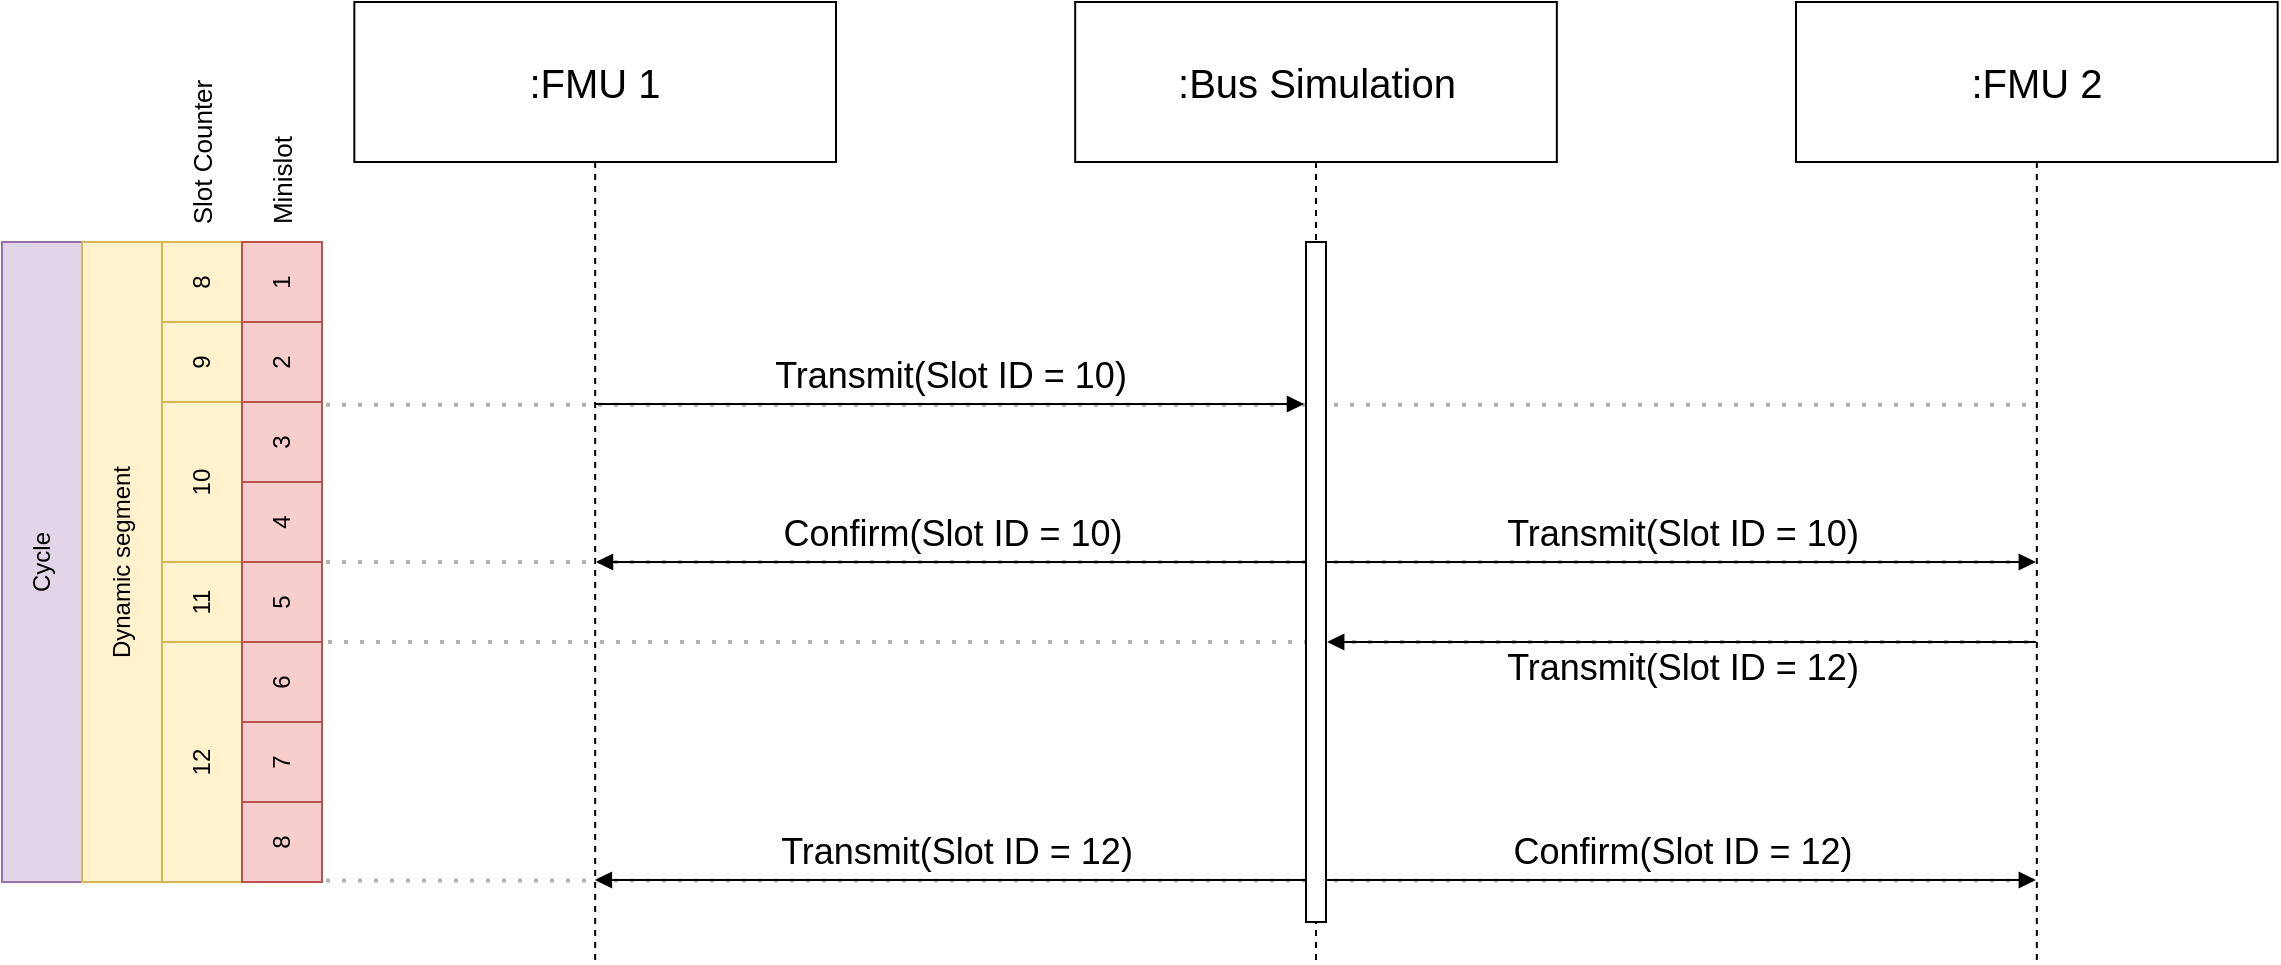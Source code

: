 <mxfile version="24.2.7" type="device">
  <diagram name="Page-1" id="dLMWYPuGLznFX2xjgWWH">
    <mxGraphModel dx="-2398" dy="-523" grid="1" gridSize="10" guides="1" tooltips="1" connect="1" arrows="1" fold="1" page="1" pageScale="1" pageWidth="850" pageHeight="1100" math="0" shadow="0">
      <root>
        <mxCell id="0" />
        <mxCell id="1" parent="0" />
        <mxCell id="OjjuWikgPptvA0j9m3rI-25" value="" style="endArrow=none;dashed=1;html=1;dashPattern=1 3;strokeWidth=2;rounded=0;exitX=1;exitY=1;exitDx=0;exitDy=0;fillColor=#f5f5f5;strokeColor=#B3B3B3;movable=1;resizable=1;rotatable=1;deletable=1;editable=1;locked=0;connectable=1;" parent="1" edge="1">
          <mxGeometry width="50" height="50" relative="1" as="geometry">
            <mxPoint x="3611" y="2250" as="sourcePoint" />
            <mxPoint x="4490.915" y="2250" as="targetPoint" />
          </mxGeometry>
        </mxCell>
        <mxCell id="F0TkgjP5yhH61yWifVZr-1" value="" style="endArrow=none;dashed=1;html=1;dashPattern=1 3;strokeWidth=2;rounded=0;exitX=1;exitY=1;exitDx=0;exitDy=0;fillColor=#f5f5f5;strokeColor=#B3B3B3;movable=1;resizable=1;rotatable=1;deletable=1;editable=1;locked=0;connectable=1;" parent="1" edge="1">
          <mxGeometry width="50" height="50" relative="1" as="geometry">
            <mxPoint x="3612" y="2290" as="sourcePoint" />
            <mxPoint x="4491.915" y="2290" as="targetPoint" />
          </mxGeometry>
        </mxCell>
        <mxCell id="OjjuWikgPptvA0j9m3rI-36" value="" style="endArrow=none;dashed=1;html=1;dashPattern=1 3;strokeWidth=2;rounded=0;exitX=1;exitY=0;exitDx=0;exitDy=0;fillColor=#f5f5f5;strokeColor=#B3B3B3;movable=1;resizable=1;rotatable=1;deletable=1;editable=1;locked=0;connectable=1;" parent="1" edge="1">
          <mxGeometry width="50" height="50" relative="1" as="geometry">
            <mxPoint x="3611" y="2171.33" as="sourcePoint" />
            <mxPoint x="4490.915" y="2171.33" as="targetPoint" />
          </mxGeometry>
        </mxCell>
        <mxCell id="OjjuWikgPptvA0j9m3rI-24" value="" style="endArrow=none;dashed=1;html=1;dashPattern=1 3;strokeWidth=2;rounded=0;exitX=1;exitY=1;exitDx=0;exitDy=0;fillColor=#f5f5f5;strokeColor=#B3B3B3;movable=1;resizable=1;rotatable=1;deletable=1;editable=1;locked=0;connectable=1;" parent="1" edge="1">
          <mxGeometry width="50" height="50" relative="1" as="geometry">
            <mxPoint x="3611" y="2409.23" as="sourcePoint" />
            <mxPoint x="4491" y="2409.23" as="targetPoint" />
          </mxGeometry>
        </mxCell>
        <mxCell id="OjjuWikgPptvA0j9m3rI-26" value="&lt;font style=&quot;font-size: 20px;&quot;&gt;:FMU 1&lt;/font&gt;" style="shape=umlLifeline;perimeter=lifelinePerimeter;whiteSpace=wrap;html=1;container=1;dropTarget=0;collapsible=0;recursiveResize=0;outlineConnect=0;portConstraint=eastwest;newEdgeStyle={&quot;curved&quot;:0,&quot;rounded&quot;:0};size=80;" parent="1" vertex="1">
          <mxGeometry x="3649.17" y="1970" width="240.83" height="480" as="geometry" />
        </mxCell>
        <mxCell id="OjjuWikgPptvA0j9m3rI-27" value="&lt;font style=&quot;font-size: 20px;&quot;&gt;:FMU 2&lt;/font&gt;" style="shape=umlLifeline;perimeter=lifelinePerimeter;whiteSpace=wrap;html=1;container=1;dropTarget=0;collapsible=0;recursiveResize=0;outlineConnect=0;portConstraint=eastwest;newEdgeStyle={&quot;curved&quot;:0,&quot;rounded&quot;:0};size=80;" parent="1" vertex="1">
          <mxGeometry x="4370" y="1970" width="240.83" height="480" as="geometry" />
        </mxCell>
        <mxCell id="OjjuWikgPptvA0j9m3rI-31" value="&lt;font style=&quot;font-size: 18px;&quot;&gt;Transmit(Slot ID = 10)&lt;/font&gt;" style="html=1;verticalAlign=bottom;endArrow=block;curved=0;rounded=0;" parent="1" source="OjjuWikgPptvA0j9m3rI-26" edge="1">
          <mxGeometry x="0.001" width="80" relative="1" as="geometry">
            <mxPoint x="3773.344" y="2171" as="sourcePoint" />
            <mxPoint x="4124" y="2171" as="targetPoint" />
            <Array as="points" />
            <mxPoint as="offset" />
          </mxGeometry>
        </mxCell>
        <mxCell id="OjjuWikgPptvA0j9m3rI-32" value="&lt;font style=&quot;font-size: 18px;&quot;&gt;Transmit(Slot ID = 12)&lt;/font&gt;" style="html=1;verticalAlign=bottom;endArrow=block;curved=0;rounded=0;" parent="1" edge="1">
          <mxGeometry x="-0.002" y="27" width="80" relative="1" as="geometry">
            <mxPoint x="4489.915" y="2290" as="sourcePoint" />
            <mxPoint x="4135.59" y="2290" as="targetPoint" />
            <Array as="points" />
            <mxPoint as="offset" />
          </mxGeometry>
        </mxCell>
        <mxCell id="OjjuWikgPptvA0j9m3rI-34" value="Cycle" style="rounded=0;whiteSpace=wrap;html=1;fillColor=#e1d5e7;strokeColor=#9673a6;horizontal=0;" parent="1" vertex="1">
          <mxGeometry x="3473" y="2090" width="40" height="320" as="geometry" />
        </mxCell>
        <mxCell id="OjjuWikgPptvA0j9m3rI-35" value="Dynamic segment" style="rounded=0;whiteSpace=wrap;html=1;fillColor=#fff2cc;strokeColor=#d6b656;horizontal=0;" parent="1" vertex="1">
          <mxGeometry x="3513" y="2090" width="40" height="320" as="geometry" />
        </mxCell>
        <mxCell id="OjjuWikgPptvA0j9m3rI-37" value="" style="ellipse;whiteSpace=wrap;html=1;align=center;aspect=fixed;fillColor=none;strokeColor=none;resizable=0;perimeter=centerPerimeter;rotatable=0;allowArrows=0;points=[];outlineConnect=1;" parent="1" vertex="1">
          <mxGeometry x="4190" y="2290" width="10" height="10" as="geometry" />
        </mxCell>
        <mxCell id="OjjuWikgPptvA0j9m3rI-38" value="8" style="rounded=0;whiteSpace=wrap;html=1;fillColor=#fff2cc;strokeColor=#d6b656;horizontal=0;" parent="1" vertex="1">
          <mxGeometry x="3553" y="2090" width="40" height="40" as="geometry" />
        </mxCell>
        <mxCell id="OjjuWikgPptvA0j9m3rI-39" value="9" style="rounded=0;whiteSpace=wrap;html=1;fillColor=#fff2cc;strokeColor=#d6b656;horizontal=0;" parent="1" vertex="1">
          <mxGeometry x="3553" y="2130" width="40" height="40" as="geometry" />
        </mxCell>
        <mxCell id="OjjuWikgPptvA0j9m3rI-40" value="10" style="rounded=0;whiteSpace=wrap;html=1;fillColor=#fff2cc;strokeColor=#d6b656;horizontal=0;" parent="1" vertex="1">
          <mxGeometry x="3553" y="2170" width="40" height="80" as="geometry" />
        </mxCell>
        <mxCell id="OjjuWikgPptvA0j9m3rI-41" value="11" style="rounded=0;whiteSpace=wrap;html=1;fillColor=#fff2cc;strokeColor=#d6b656;horizontal=0;" parent="1" vertex="1">
          <mxGeometry x="3553" y="2250" width="40" height="40" as="geometry" />
        </mxCell>
        <mxCell id="OjjuWikgPptvA0j9m3rI-42" value="12" style="rounded=0;whiteSpace=wrap;html=1;fillColor=#fff2cc;strokeColor=#d6b656;horizontal=0;" parent="1" vertex="1">
          <mxGeometry x="3553" y="2290" width="40" height="120" as="geometry" />
        </mxCell>
        <mxCell id="OjjuWikgPptvA0j9m3rI-45" value="&lt;font style=&quot;font-size: 18px;&quot;&gt;Transmit(Slot ID = 10)&lt;/font&gt;" style="html=1;verticalAlign=bottom;endArrow=block;curved=0;rounded=0;" parent="1" source="OjjuWikgPptvA0j9m3rI-29" edge="1">
          <mxGeometry x="0.001" width="80" relative="1" as="geometry">
            <mxPoint x="4129.736" y="2250" as="sourcePoint" />
            <mxPoint x="4489.915" y="2250" as="targetPoint" />
            <Array as="points" />
            <mxPoint as="offset" />
          </mxGeometry>
        </mxCell>
        <mxCell id="OjjuWikgPptvA0j9m3rI-46" value="&lt;font style=&quot;font-size: 18px;&quot;&gt;Transmit(Slot ID = 12)&lt;/font&gt;" style="html=1;verticalAlign=bottom;endArrow=block;curved=0;rounded=0;" parent="1" edge="1">
          <mxGeometry width="80" relative="1" as="geometry">
            <mxPoint x="4129.86" y="2409" as="sourcePoint" />
            <mxPoint x="3769.44" y="2409" as="targetPoint" />
            <Array as="points" />
          </mxGeometry>
        </mxCell>
        <mxCell id="OjjuWikgPptvA0j9m3rI-28" value="&lt;font style=&quot;font-size: 20px;&quot;&gt;:Bus Simulation&lt;/font&gt;" style="shape=umlLifeline;perimeter=lifelinePerimeter;whiteSpace=wrap;html=1;container=1;dropTarget=0;collapsible=0;recursiveResize=0;outlineConnect=0;portConstraint=eastwest;newEdgeStyle={&quot;curved&quot;:0,&quot;rounded&quot;:0};size=80;" parent="1" vertex="1">
          <mxGeometry x="4009.59" y="1970" width="240.83" height="480" as="geometry" />
        </mxCell>
        <mxCell id="OjjuWikgPptvA0j9m3rI-29" value="" style="html=1;points=[[0,0,0,0,5],[0,1,0,0,-5],[1,0,0,0,5],[1,1,0,0,-5]];perimeter=orthogonalPerimeter;outlineConnect=0;targetShapes=umlLifeline;portConstraint=eastwest;newEdgeStyle={&quot;curved&quot;:0,&quot;rounded&quot;:0};fillColor=default;" parent="OjjuWikgPptvA0j9m3rI-28" vertex="1">
          <mxGeometry x="115.41" y="120" width="10" height="340" as="geometry" />
        </mxCell>
        <mxCell id="vxR3i-lwAQehYLOSkCzb-3" value="1" style="rounded=0;whiteSpace=wrap;html=1;fillColor=#f8cecc;strokeColor=#b85450;horizontal=0;" parent="1" vertex="1">
          <mxGeometry x="3593" y="2090" width="40" height="40" as="geometry" />
        </mxCell>
        <mxCell id="vxR3i-lwAQehYLOSkCzb-4" value="2" style="rounded=0;whiteSpace=wrap;html=1;fillColor=#f8cecc;strokeColor=#b85450;horizontal=0;" parent="1" vertex="1">
          <mxGeometry x="3593" y="2130" width="40" height="40" as="geometry" />
        </mxCell>
        <mxCell id="vxR3i-lwAQehYLOSkCzb-5" value="3" style="rounded=0;whiteSpace=wrap;html=1;fillColor=#f8cecc;strokeColor=#b85450;horizontal=0;" parent="1" vertex="1">
          <mxGeometry x="3593" y="2170" width="40" height="40" as="geometry" />
        </mxCell>
        <mxCell id="vxR3i-lwAQehYLOSkCzb-6" value="4" style="rounded=0;whiteSpace=wrap;html=1;fillColor=#f8cecc;strokeColor=#b85450;horizontal=0;" parent="1" vertex="1">
          <mxGeometry x="3593" y="2210" width="40" height="40" as="geometry" />
        </mxCell>
        <mxCell id="vxR3i-lwAQehYLOSkCzb-9" value="5" style="rounded=0;whiteSpace=wrap;html=1;fillColor=#f8cecc;strokeColor=#b85450;horizontal=0;" parent="1" vertex="1">
          <mxGeometry x="3593" y="2250" width="40" height="40" as="geometry" />
        </mxCell>
        <mxCell id="vxR3i-lwAQehYLOSkCzb-10" value="6" style="rounded=0;whiteSpace=wrap;html=1;fillColor=#f8cecc;strokeColor=#b85450;horizontal=0;" parent="1" vertex="1">
          <mxGeometry x="3593" y="2290" width="40" height="40" as="geometry" />
        </mxCell>
        <mxCell id="vxR3i-lwAQehYLOSkCzb-11" value="7" style="rounded=0;whiteSpace=wrap;html=1;fillColor=#f8cecc;strokeColor=#b85450;horizontal=0;" parent="1" vertex="1">
          <mxGeometry x="3593" y="2330" width="40" height="40" as="geometry" />
        </mxCell>
        <mxCell id="vxR3i-lwAQehYLOSkCzb-12" value="8" style="rounded=0;whiteSpace=wrap;html=1;fillColor=#f8cecc;strokeColor=#b85450;horizontal=0;" parent="1" vertex="1">
          <mxGeometry x="3593" y="2370" width="40" height="40" as="geometry" />
        </mxCell>
        <mxCell id="eMK7AIJrsF23KPxyv7eX-1" value="Minislot" style="text;html=1;align=center;verticalAlign=middle;whiteSpace=wrap;rounded=0;rotation=-90;direction=south;fontSize=13;" parent="1" vertex="1">
          <mxGeometry x="3587" y="2041.25" width="52" height="35.5" as="geometry" />
        </mxCell>
        <mxCell id="eMK7AIJrsF23KPxyv7eX-3" value="Slot Counter" style="text;html=1;align=center;verticalAlign=middle;whiteSpace=wrap;rounded=0;rotation=-90;direction=south;fontSize=13;" parent="1" vertex="1">
          <mxGeometry x="3532" y="2027.25" width="82" height="35.5" as="geometry" />
        </mxCell>
        <mxCell id="H8IP0Qk-a3XTN0fJOlvx-1" value="&lt;font style=&quot;font-size: 18px;&quot;&gt;Confirm(Slot ID = 10)&lt;/font&gt;" style="html=1;verticalAlign=bottom;endArrow=none;curved=0;rounded=0;startArrow=block;startFill=1;endFill=0;" edge="1" parent="1">
          <mxGeometry x="0.001" width="80" relative="1" as="geometry">
            <mxPoint x="3770" y="2250" as="sourcePoint" />
            <mxPoint x="4125" y="2250" as="targetPoint" />
            <Array as="points" />
            <mxPoint as="offset" />
          </mxGeometry>
        </mxCell>
        <mxCell id="H8IP0Qk-a3XTN0fJOlvx-2" value="&lt;font style=&quot;font-size: 18px;&quot;&gt;Confirm(Slot ID = 12)&lt;/font&gt;" style="html=1;verticalAlign=bottom;endArrow=block;curved=0;rounded=0;" edge="1" parent="1">
          <mxGeometry x="-0.001" width="80" relative="1" as="geometry">
            <mxPoint x="4135" y="2409" as="sourcePoint" />
            <mxPoint x="4489.915" y="2409" as="targetPoint" />
            <Array as="points" />
            <mxPoint as="offset" />
          </mxGeometry>
        </mxCell>
      </root>
    </mxGraphModel>
  </diagram>
</mxfile>
